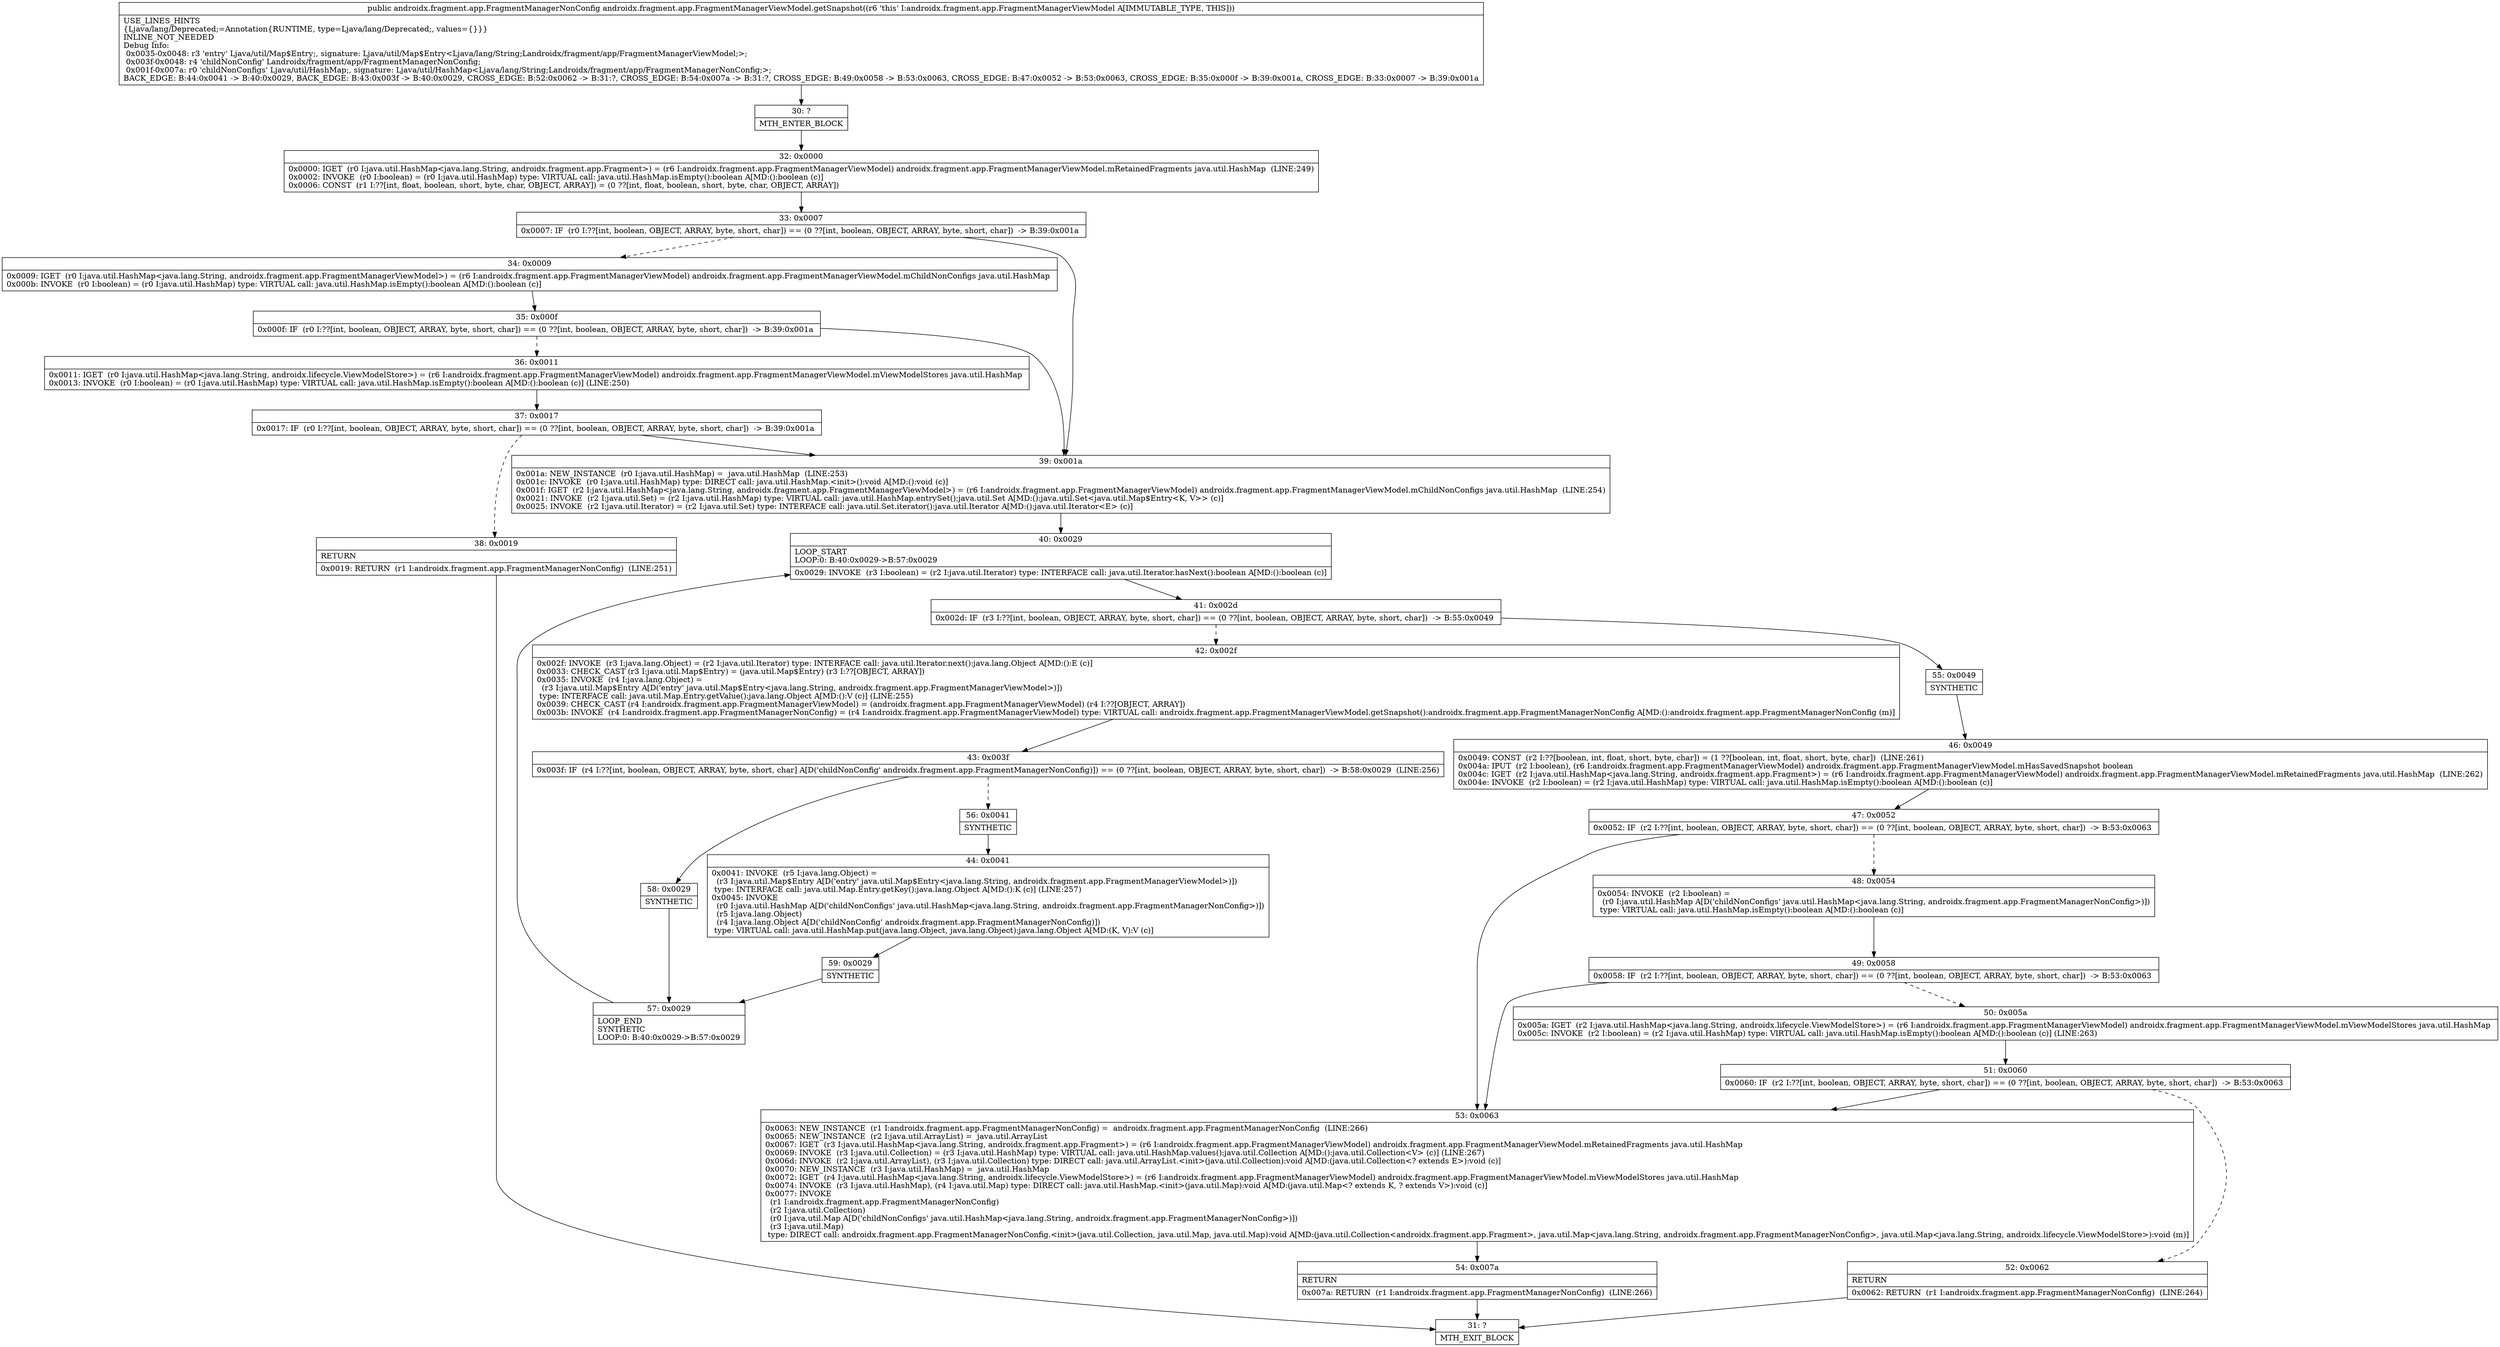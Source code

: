 digraph "CFG forandroidx.fragment.app.FragmentManagerViewModel.getSnapshot()Landroidx\/fragment\/app\/FragmentManagerNonConfig;" {
Node_30 [shape=record,label="{30\:\ ?|MTH_ENTER_BLOCK\l}"];
Node_32 [shape=record,label="{32\:\ 0x0000|0x0000: IGET  (r0 I:java.util.HashMap\<java.lang.String, androidx.fragment.app.Fragment\>) = (r6 I:androidx.fragment.app.FragmentManagerViewModel) androidx.fragment.app.FragmentManagerViewModel.mRetainedFragments java.util.HashMap  (LINE:249)\l0x0002: INVOKE  (r0 I:boolean) = (r0 I:java.util.HashMap) type: VIRTUAL call: java.util.HashMap.isEmpty():boolean A[MD:():boolean (c)]\l0x0006: CONST  (r1 I:??[int, float, boolean, short, byte, char, OBJECT, ARRAY]) = (0 ??[int, float, boolean, short, byte, char, OBJECT, ARRAY]) \l}"];
Node_33 [shape=record,label="{33\:\ 0x0007|0x0007: IF  (r0 I:??[int, boolean, OBJECT, ARRAY, byte, short, char]) == (0 ??[int, boolean, OBJECT, ARRAY, byte, short, char])  \-\> B:39:0x001a \l}"];
Node_34 [shape=record,label="{34\:\ 0x0009|0x0009: IGET  (r0 I:java.util.HashMap\<java.lang.String, androidx.fragment.app.FragmentManagerViewModel\>) = (r6 I:androidx.fragment.app.FragmentManagerViewModel) androidx.fragment.app.FragmentManagerViewModel.mChildNonConfigs java.util.HashMap \l0x000b: INVOKE  (r0 I:boolean) = (r0 I:java.util.HashMap) type: VIRTUAL call: java.util.HashMap.isEmpty():boolean A[MD:():boolean (c)]\l}"];
Node_35 [shape=record,label="{35\:\ 0x000f|0x000f: IF  (r0 I:??[int, boolean, OBJECT, ARRAY, byte, short, char]) == (0 ??[int, boolean, OBJECT, ARRAY, byte, short, char])  \-\> B:39:0x001a \l}"];
Node_36 [shape=record,label="{36\:\ 0x0011|0x0011: IGET  (r0 I:java.util.HashMap\<java.lang.String, androidx.lifecycle.ViewModelStore\>) = (r6 I:androidx.fragment.app.FragmentManagerViewModel) androidx.fragment.app.FragmentManagerViewModel.mViewModelStores java.util.HashMap \l0x0013: INVOKE  (r0 I:boolean) = (r0 I:java.util.HashMap) type: VIRTUAL call: java.util.HashMap.isEmpty():boolean A[MD:():boolean (c)] (LINE:250)\l}"];
Node_37 [shape=record,label="{37\:\ 0x0017|0x0017: IF  (r0 I:??[int, boolean, OBJECT, ARRAY, byte, short, char]) == (0 ??[int, boolean, OBJECT, ARRAY, byte, short, char])  \-\> B:39:0x001a \l}"];
Node_38 [shape=record,label="{38\:\ 0x0019|RETURN\l|0x0019: RETURN  (r1 I:androidx.fragment.app.FragmentManagerNonConfig)  (LINE:251)\l}"];
Node_31 [shape=record,label="{31\:\ ?|MTH_EXIT_BLOCK\l}"];
Node_39 [shape=record,label="{39\:\ 0x001a|0x001a: NEW_INSTANCE  (r0 I:java.util.HashMap) =  java.util.HashMap  (LINE:253)\l0x001c: INVOKE  (r0 I:java.util.HashMap) type: DIRECT call: java.util.HashMap.\<init\>():void A[MD:():void (c)]\l0x001f: IGET  (r2 I:java.util.HashMap\<java.lang.String, androidx.fragment.app.FragmentManagerViewModel\>) = (r6 I:androidx.fragment.app.FragmentManagerViewModel) androidx.fragment.app.FragmentManagerViewModel.mChildNonConfigs java.util.HashMap  (LINE:254)\l0x0021: INVOKE  (r2 I:java.util.Set) = (r2 I:java.util.HashMap) type: VIRTUAL call: java.util.HashMap.entrySet():java.util.Set A[MD:():java.util.Set\<java.util.Map$Entry\<K, V\>\> (c)]\l0x0025: INVOKE  (r2 I:java.util.Iterator) = (r2 I:java.util.Set) type: INTERFACE call: java.util.Set.iterator():java.util.Iterator A[MD:():java.util.Iterator\<E\> (c)]\l}"];
Node_40 [shape=record,label="{40\:\ 0x0029|LOOP_START\lLOOP:0: B:40:0x0029\-\>B:57:0x0029\l|0x0029: INVOKE  (r3 I:boolean) = (r2 I:java.util.Iterator) type: INTERFACE call: java.util.Iterator.hasNext():boolean A[MD:():boolean (c)]\l}"];
Node_41 [shape=record,label="{41\:\ 0x002d|0x002d: IF  (r3 I:??[int, boolean, OBJECT, ARRAY, byte, short, char]) == (0 ??[int, boolean, OBJECT, ARRAY, byte, short, char])  \-\> B:55:0x0049 \l}"];
Node_42 [shape=record,label="{42\:\ 0x002f|0x002f: INVOKE  (r3 I:java.lang.Object) = (r2 I:java.util.Iterator) type: INTERFACE call: java.util.Iterator.next():java.lang.Object A[MD:():E (c)]\l0x0033: CHECK_CAST (r3 I:java.util.Map$Entry) = (java.util.Map$Entry) (r3 I:??[OBJECT, ARRAY]) \l0x0035: INVOKE  (r4 I:java.lang.Object) = \l  (r3 I:java.util.Map$Entry A[D('entry' java.util.Map$Entry\<java.lang.String, androidx.fragment.app.FragmentManagerViewModel\>)])\l type: INTERFACE call: java.util.Map.Entry.getValue():java.lang.Object A[MD:():V (c)] (LINE:255)\l0x0039: CHECK_CAST (r4 I:androidx.fragment.app.FragmentManagerViewModel) = (androidx.fragment.app.FragmentManagerViewModel) (r4 I:??[OBJECT, ARRAY]) \l0x003b: INVOKE  (r4 I:androidx.fragment.app.FragmentManagerNonConfig) = (r4 I:androidx.fragment.app.FragmentManagerViewModel) type: VIRTUAL call: androidx.fragment.app.FragmentManagerViewModel.getSnapshot():androidx.fragment.app.FragmentManagerNonConfig A[MD:():androidx.fragment.app.FragmentManagerNonConfig (m)]\l}"];
Node_43 [shape=record,label="{43\:\ 0x003f|0x003f: IF  (r4 I:??[int, boolean, OBJECT, ARRAY, byte, short, char] A[D('childNonConfig' androidx.fragment.app.FragmentManagerNonConfig)]) == (0 ??[int, boolean, OBJECT, ARRAY, byte, short, char])  \-\> B:58:0x0029  (LINE:256)\l}"];
Node_56 [shape=record,label="{56\:\ 0x0041|SYNTHETIC\l}"];
Node_44 [shape=record,label="{44\:\ 0x0041|0x0041: INVOKE  (r5 I:java.lang.Object) = \l  (r3 I:java.util.Map$Entry A[D('entry' java.util.Map$Entry\<java.lang.String, androidx.fragment.app.FragmentManagerViewModel\>)])\l type: INTERFACE call: java.util.Map.Entry.getKey():java.lang.Object A[MD:():K (c)] (LINE:257)\l0x0045: INVOKE  \l  (r0 I:java.util.HashMap A[D('childNonConfigs' java.util.HashMap\<java.lang.String, androidx.fragment.app.FragmentManagerNonConfig\>)])\l  (r5 I:java.lang.Object)\l  (r4 I:java.lang.Object A[D('childNonConfig' androidx.fragment.app.FragmentManagerNonConfig)])\l type: VIRTUAL call: java.util.HashMap.put(java.lang.Object, java.lang.Object):java.lang.Object A[MD:(K, V):V (c)]\l}"];
Node_59 [shape=record,label="{59\:\ 0x0029|SYNTHETIC\l}"];
Node_57 [shape=record,label="{57\:\ 0x0029|LOOP_END\lSYNTHETIC\lLOOP:0: B:40:0x0029\-\>B:57:0x0029\l}"];
Node_58 [shape=record,label="{58\:\ 0x0029|SYNTHETIC\l}"];
Node_55 [shape=record,label="{55\:\ 0x0049|SYNTHETIC\l}"];
Node_46 [shape=record,label="{46\:\ 0x0049|0x0049: CONST  (r2 I:??[boolean, int, float, short, byte, char]) = (1 ??[boolean, int, float, short, byte, char])  (LINE:261)\l0x004a: IPUT  (r2 I:boolean), (r6 I:androidx.fragment.app.FragmentManagerViewModel) androidx.fragment.app.FragmentManagerViewModel.mHasSavedSnapshot boolean \l0x004c: IGET  (r2 I:java.util.HashMap\<java.lang.String, androidx.fragment.app.Fragment\>) = (r6 I:androidx.fragment.app.FragmentManagerViewModel) androidx.fragment.app.FragmentManagerViewModel.mRetainedFragments java.util.HashMap  (LINE:262)\l0x004e: INVOKE  (r2 I:boolean) = (r2 I:java.util.HashMap) type: VIRTUAL call: java.util.HashMap.isEmpty():boolean A[MD:():boolean (c)]\l}"];
Node_47 [shape=record,label="{47\:\ 0x0052|0x0052: IF  (r2 I:??[int, boolean, OBJECT, ARRAY, byte, short, char]) == (0 ??[int, boolean, OBJECT, ARRAY, byte, short, char])  \-\> B:53:0x0063 \l}"];
Node_48 [shape=record,label="{48\:\ 0x0054|0x0054: INVOKE  (r2 I:boolean) = \l  (r0 I:java.util.HashMap A[D('childNonConfigs' java.util.HashMap\<java.lang.String, androidx.fragment.app.FragmentManagerNonConfig\>)])\l type: VIRTUAL call: java.util.HashMap.isEmpty():boolean A[MD:():boolean (c)]\l}"];
Node_49 [shape=record,label="{49\:\ 0x0058|0x0058: IF  (r2 I:??[int, boolean, OBJECT, ARRAY, byte, short, char]) == (0 ??[int, boolean, OBJECT, ARRAY, byte, short, char])  \-\> B:53:0x0063 \l}"];
Node_50 [shape=record,label="{50\:\ 0x005a|0x005a: IGET  (r2 I:java.util.HashMap\<java.lang.String, androidx.lifecycle.ViewModelStore\>) = (r6 I:androidx.fragment.app.FragmentManagerViewModel) androidx.fragment.app.FragmentManagerViewModel.mViewModelStores java.util.HashMap \l0x005c: INVOKE  (r2 I:boolean) = (r2 I:java.util.HashMap) type: VIRTUAL call: java.util.HashMap.isEmpty():boolean A[MD:():boolean (c)] (LINE:263)\l}"];
Node_51 [shape=record,label="{51\:\ 0x0060|0x0060: IF  (r2 I:??[int, boolean, OBJECT, ARRAY, byte, short, char]) == (0 ??[int, boolean, OBJECT, ARRAY, byte, short, char])  \-\> B:53:0x0063 \l}"];
Node_52 [shape=record,label="{52\:\ 0x0062|RETURN\l|0x0062: RETURN  (r1 I:androidx.fragment.app.FragmentManagerNonConfig)  (LINE:264)\l}"];
Node_53 [shape=record,label="{53\:\ 0x0063|0x0063: NEW_INSTANCE  (r1 I:androidx.fragment.app.FragmentManagerNonConfig) =  androidx.fragment.app.FragmentManagerNonConfig  (LINE:266)\l0x0065: NEW_INSTANCE  (r2 I:java.util.ArrayList) =  java.util.ArrayList \l0x0067: IGET  (r3 I:java.util.HashMap\<java.lang.String, androidx.fragment.app.Fragment\>) = (r6 I:androidx.fragment.app.FragmentManagerViewModel) androidx.fragment.app.FragmentManagerViewModel.mRetainedFragments java.util.HashMap \l0x0069: INVOKE  (r3 I:java.util.Collection) = (r3 I:java.util.HashMap) type: VIRTUAL call: java.util.HashMap.values():java.util.Collection A[MD:():java.util.Collection\<V\> (c)] (LINE:267)\l0x006d: INVOKE  (r2 I:java.util.ArrayList), (r3 I:java.util.Collection) type: DIRECT call: java.util.ArrayList.\<init\>(java.util.Collection):void A[MD:(java.util.Collection\<? extends E\>):void (c)]\l0x0070: NEW_INSTANCE  (r3 I:java.util.HashMap) =  java.util.HashMap \l0x0072: IGET  (r4 I:java.util.HashMap\<java.lang.String, androidx.lifecycle.ViewModelStore\>) = (r6 I:androidx.fragment.app.FragmentManagerViewModel) androidx.fragment.app.FragmentManagerViewModel.mViewModelStores java.util.HashMap \l0x0074: INVOKE  (r3 I:java.util.HashMap), (r4 I:java.util.Map) type: DIRECT call: java.util.HashMap.\<init\>(java.util.Map):void A[MD:(java.util.Map\<? extends K, ? extends V\>):void (c)]\l0x0077: INVOKE  \l  (r1 I:androidx.fragment.app.FragmentManagerNonConfig)\l  (r2 I:java.util.Collection)\l  (r0 I:java.util.Map A[D('childNonConfigs' java.util.HashMap\<java.lang.String, androidx.fragment.app.FragmentManagerNonConfig\>)])\l  (r3 I:java.util.Map)\l type: DIRECT call: androidx.fragment.app.FragmentManagerNonConfig.\<init\>(java.util.Collection, java.util.Map, java.util.Map):void A[MD:(java.util.Collection\<androidx.fragment.app.Fragment\>, java.util.Map\<java.lang.String, androidx.fragment.app.FragmentManagerNonConfig\>, java.util.Map\<java.lang.String, androidx.lifecycle.ViewModelStore\>):void (m)]\l}"];
Node_54 [shape=record,label="{54\:\ 0x007a|RETURN\l|0x007a: RETURN  (r1 I:androidx.fragment.app.FragmentManagerNonConfig)  (LINE:266)\l}"];
MethodNode[shape=record,label="{public androidx.fragment.app.FragmentManagerNonConfig androidx.fragment.app.FragmentManagerViewModel.getSnapshot((r6 'this' I:androidx.fragment.app.FragmentManagerViewModel A[IMMUTABLE_TYPE, THIS]))  | USE_LINES_HINTS\l\{Ljava\/lang\/Deprecated;=Annotation\{RUNTIME, type=Ljava\/lang\/Deprecated;, values=\{\}\}\}\lINLINE_NOT_NEEDED\lDebug Info:\l  0x0035\-0x0048: r3 'entry' Ljava\/util\/Map$Entry;, signature: Ljava\/util\/Map$Entry\<Ljava\/lang\/String;Landroidx\/fragment\/app\/FragmentManagerViewModel;\>;\l  0x003f\-0x0048: r4 'childNonConfig' Landroidx\/fragment\/app\/FragmentManagerNonConfig;\l  0x001f\-0x007a: r0 'childNonConfigs' Ljava\/util\/HashMap;, signature: Ljava\/util\/HashMap\<Ljava\/lang\/String;Landroidx\/fragment\/app\/FragmentManagerNonConfig;\>;\lBACK_EDGE: B:44:0x0041 \-\> B:40:0x0029, BACK_EDGE: B:43:0x003f \-\> B:40:0x0029, CROSS_EDGE: B:52:0x0062 \-\> B:31:?, CROSS_EDGE: B:54:0x007a \-\> B:31:?, CROSS_EDGE: B:49:0x0058 \-\> B:53:0x0063, CROSS_EDGE: B:47:0x0052 \-\> B:53:0x0063, CROSS_EDGE: B:35:0x000f \-\> B:39:0x001a, CROSS_EDGE: B:33:0x0007 \-\> B:39:0x001a\l}"];
MethodNode -> Node_30;Node_30 -> Node_32;
Node_32 -> Node_33;
Node_33 -> Node_34[style=dashed];
Node_33 -> Node_39;
Node_34 -> Node_35;
Node_35 -> Node_36[style=dashed];
Node_35 -> Node_39;
Node_36 -> Node_37;
Node_37 -> Node_38[style=dashed];
Node_37 -> Node_39;
Node_38 -> Node_31;
Node_39 -> Node_40;
Node_40 -> Node_41;
Node_41 -> Node_42[style=dashed];
Node_41 -> Node_55;
Node_42 -> Node_43;
Node_43 -> Node_56[style=dashed];
Node_43 -> Node_58;
Node_56 -> Node_44;
Node_44 -> Node_59;
Node_59 -> Node_57;
Node_57 -> Node_40;
Node_58 -> Node_57;
Node_55 -> Node_46;
Node_46 -> Node_47;
Node_47 -> Node_48[style=dashed];
Node_47 -> Node_53;
Node_48 -> Node_49;
Node_49 -> Node_50[style=dashed];
Node_49 -> Node_53;
Node_50 -> Node_51;
Node_51 -> Node_52[style=dashed];
Node_51 -> Node_53;
Node_52 -> Node_31;
Node_53 -> Node_54;
Node_54 -> Node_31;
}

